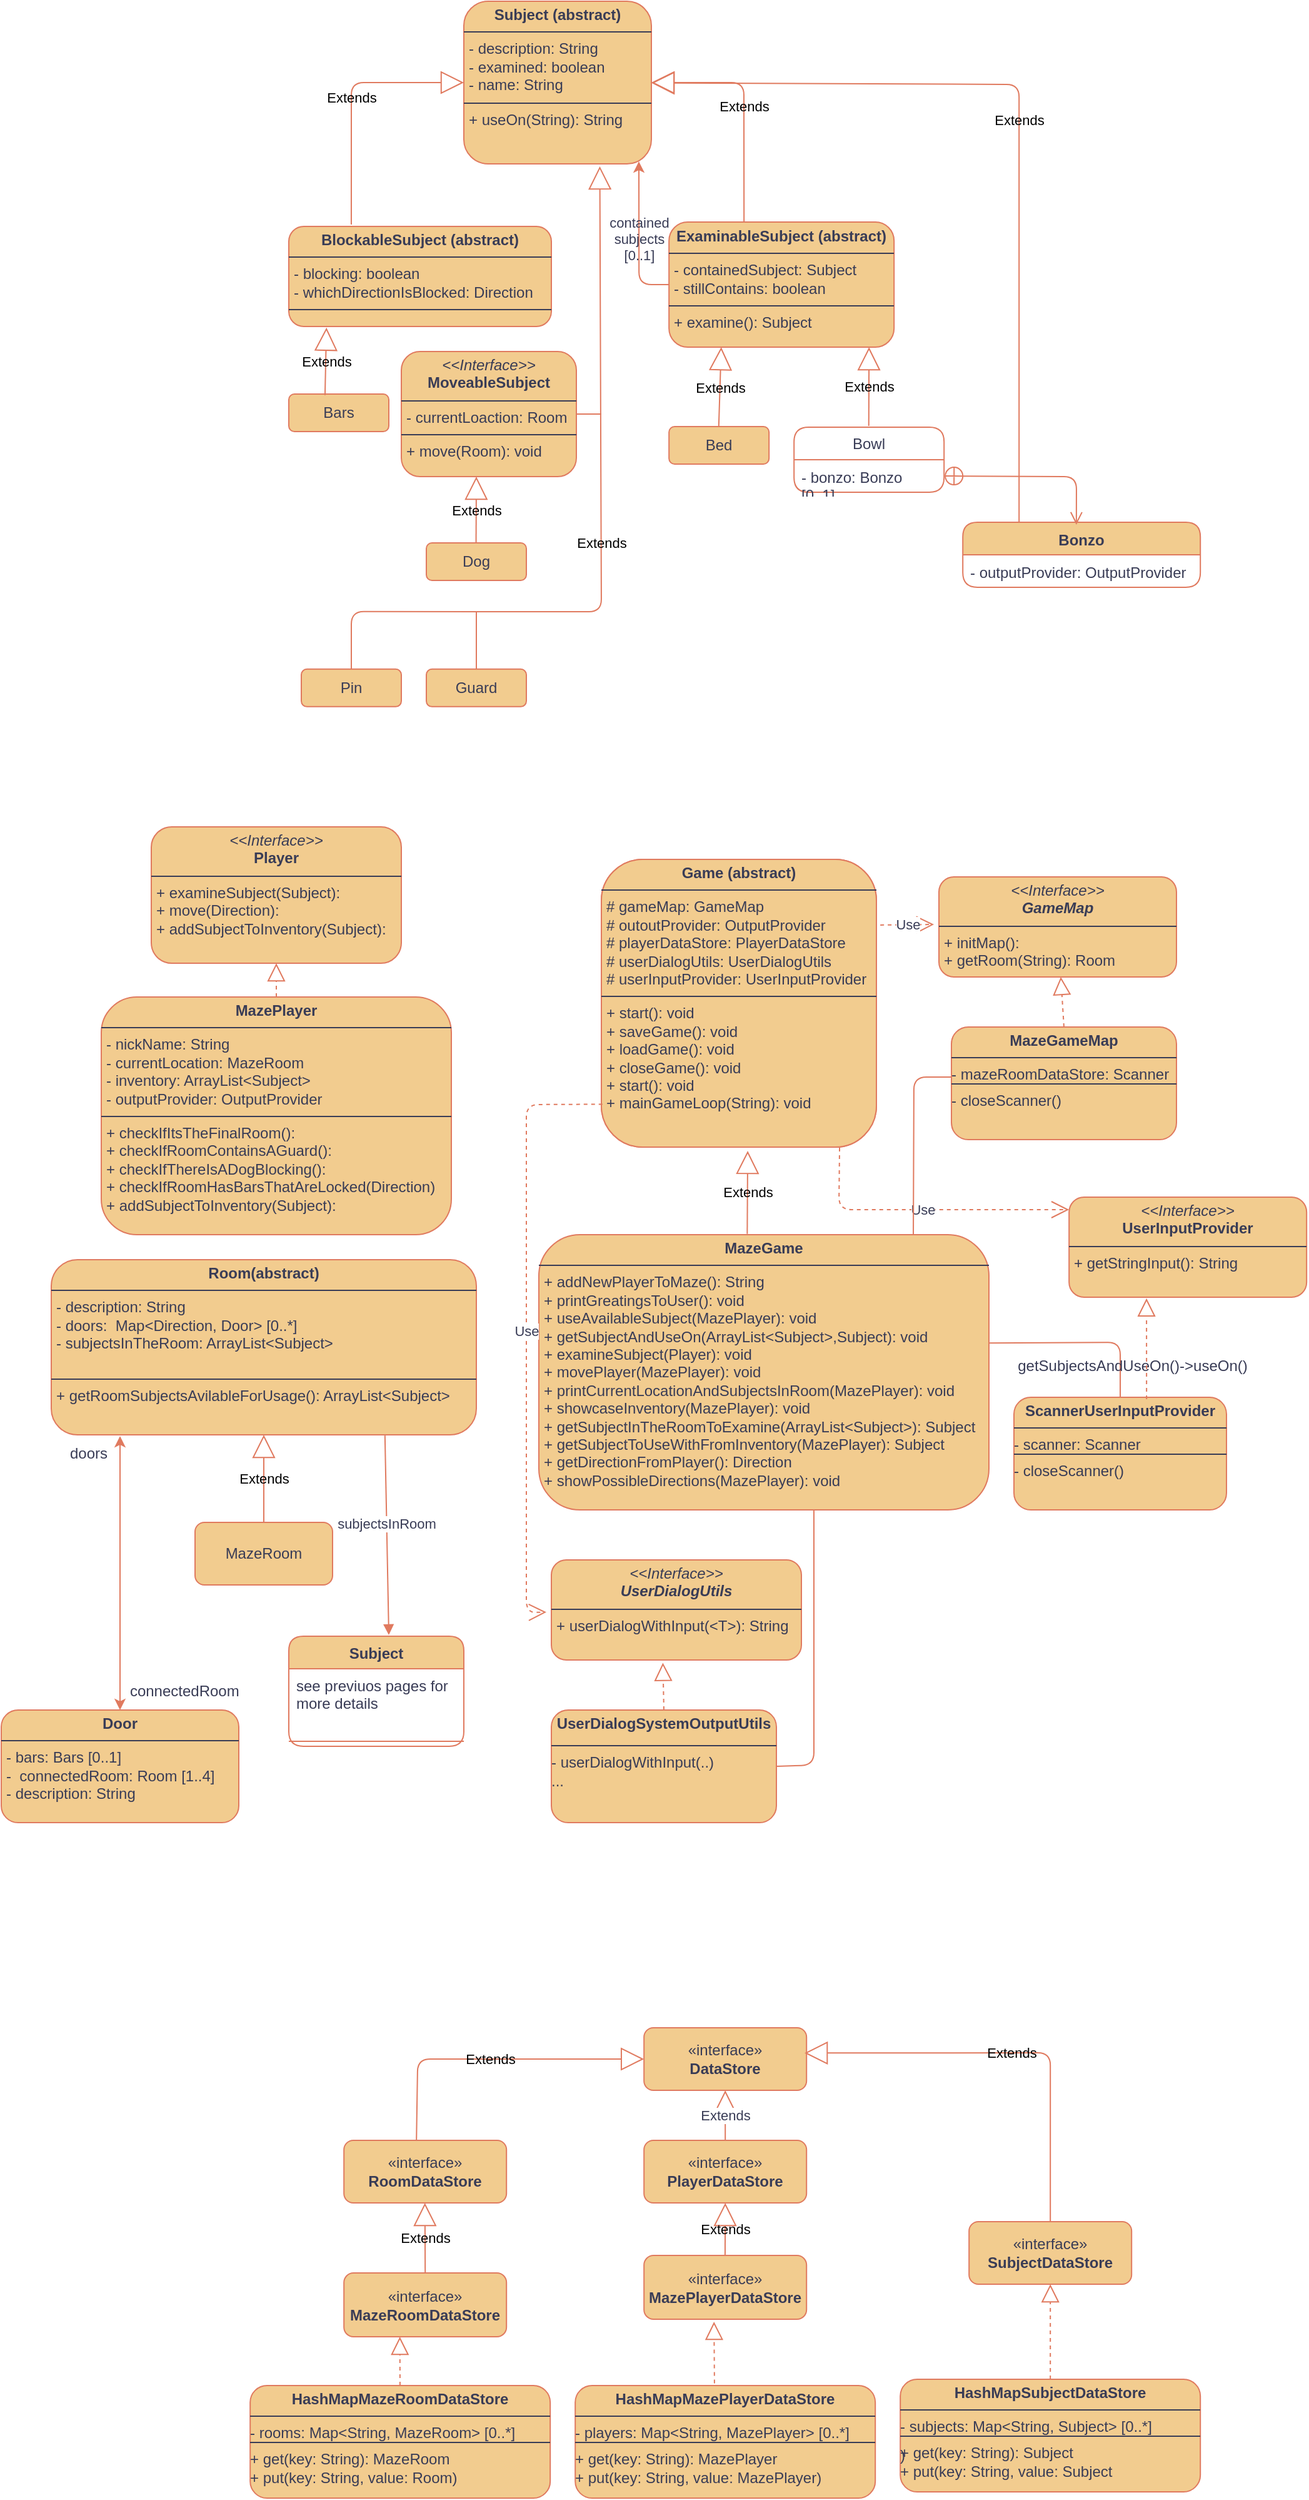 <mxfile version="24.4.13" type="github">
  <diagram name="Page-1" id="AXgZJmAVB9x7k6VPBPpo">
    <mxGraphModel dx="1659" dy="885" grid="1" gridSize="10" guides="1" tooltips="1" connect="1" arrows="1" fold="1" page="1" pageScale="1" pageWidth="1169" pageHeight="827" math="0" shadow="0">
      <root>
        <mxCell id="0" />
        <mxCell id="1" parent="0" />
        <mxCell id="vj8tvU9fs9zhO4dunw9U-1" value="&lt;p style=&quot;margin:0px;margin-top:4px;text-align:center;&quot;&gt;&lt;b&gt;Subject (abstract)&lt;/b&gt;&lt;br&gt;&lt;/p&gt;&lt;hr size=&quot;1&quot; style=&quot;border-style:solid;&quot;&gt;&lt;p style=&quot;margin:0px;margin-left:4px;&quot;&gt;- description: String&lt;br&gt;- examined: boolean&lt;/p&gt;&lt;p style=&quot;margin:0px;margin-left:4px;&quot;&gt;- name: String&lt;br&gt;&lt;/p&gt;&lt;hr size=&quot;1&quot; style=&quot;border-style:solid;&quot;&gt;&lt;p style=&quot;margin:0px;margin-left:4px;&quot;&gt;+ useOn(String): String&lt;br&gt;&lt;br&gt;&lt;/p&gt;" style="verticalAlign=top;align=left;overflow=fill;html=1;whiteSpace=wrap;rounded=1;labelBackgroundColor=none;fillColor=#F2CC8F;strokeColor=#E07A5F;fontColor=#393C56;" vertex="1" parent="1">
          <mxGeometry x="390" y="170" width="150" height="130" as="geometry" />
        </mxCell>
        <mxCell id="vj8tvU9fs9zhO4dunw9U-2" value="&lt;p style=&quot;margin:0px;margin-top:4px;text-align:center;&quot;&gt;&lt;b&gt;BlockableSubject &lt;/b&gt;&lt;b&gt;(abstract)&lt;/b&gt;&lt;/p&gt;&lt;hr size=&quot;1&quot; style=&quot;border-style:solid;&quot;&gt;&lt;p style=&quot;margin:0px;margin-left:4px;&quot;&gt;- blocking: boolean&lt;br&gt;- whichDirectionIsBlocked: Direction&lt;/p&gt;&lt;hr size=&quot;1&quot; style=&quot;border-style:solid;&quot;&gt;&lt;p style=&quot;margin:0px;margin-left:4px;&quot;&gt;&lt;br&gt;&lt;/p&gt;" style="verticalAlign=top;align=left;overflow=fill;html=1;whiteSpace=wrap;rounded=1;labelBackgroundColor=none;fillColor=#F2CC8F;strokeColor=#E07A5F;fontColor=#393C56;" vertex="1" parent="1">
          <mxGeometry x="250" y="350" width="210" height="80" as="geometry" />
        </mxCell>
        <mxCell id="vj8tvU9fs9zhO4dunw9U-3" value="Extends" style="endArrow=block;endSize=16;endFill=0;html=1;rounded=1;entryX=0;entryY=0.5;entryDx=0;entryDy=0;exitX=0.238;exitY=-0.018;exitDx=0;exitDy=0;exitPerimeter=0;labelBackgroundColor=none;strokeColor=#E07A5F;fontColor=default;" edge="1" parent="1" source="vj8tvU9fs9zhO4dunw9U-2" target="vj8tvU9fs9zhO4dunw9U-1">
          <mxGeometry width="160" relative="1" as="geometry">
            <mxPoint x="320" y="340" as="sourcePoint" />
            <mxPoint x="680" y="340" as="targetPoint" />
            <Array as="points">
              <mxPoint x="300" y="235" />
            </Array>
          </mxGeometry>
        </mxCell>
        <mxCell id="vj8tvU9fs9zhO4dunw9U-4" value="Bars" style="html=1;whiteSpace=wrap;rounded=1;labelBackgroundColor=none;fillColor=#F2CC8F;strokeColor=#E07A5F;fontColor=#393C56;" vertex="1" parent="1">
          <mxGeometry x="250" y="484" width="80" height="30" as="geometry" />
        </mxCell>
        <mxCell id="vj8tvU9fs9zhO4dunw9U-5" value="Dog" style="html=1;whiteSpace=wrap;rounded=1;labelBackgroundColor=none;fillColor=#F2CC8F;strokeColor=#E07A5F;fontColor=#393C56;" vertex="1" parent="1">
          <mxGeometry x="360" y="603" width="80" height="30" as="geometry" />
        </mxCell>
        <mxCell id="vj8tvU9fs9zhO4dunw9U-6" value="Extends" style="endArrow=block;endSize=16;endFill=0;html=1;rounded=1;exitX=0.362;exitY=0.028;exitDx=0;exitDy=0;entryX=0.191;entryY=1.011;entryDx=0;entryDy=0;entryPerimeter=0;exitPerimeter=0;labelBackgroundColor=none;strokeColor=#E07A5F;fontColor=default;" edge="1" parent="1" source="vj8tvU9fs9zhO4dunw9U-4">
          <mxGeometry width="160" relative="1" as="geometry">
            <mxPoint x="289.77" y="484" as="sourcePoint" />
            <mxPoint x="280.11" y="430.88" as="targetPoint" />
          </mxGeometry>
        </mxCell>
        <mxCell id="vj8tvU9fs9zhO4dunw9U-7" value="Extends" style="endArrow=block;endSize=16;endFill=0;html=1;rounded=1;exitX=0.5;exitY=0;exitDx=0;exitDy=0;entryX=0.191;entryY=1.011;entryDx=0;entryDy=0;entryPerimeter=0;labelBackgroundColor=none;strokeColor=#E07A5F;fontColor=default;" edge="1" parent="1">
          <mxGeometry width="160" relative="1" as="geometry">
            <mxPoint x="399.77" y="603" as="sourcePoint" />
            <mxPoint x="400" y="550" as="targetPoint" />
          </mxGeometry>
        </mxCell>
        <mxCell id="vj8tvU9fs9zhO4dunw9U-8" value="&lt;p style=&quot;margin:0px;margin-top:4px;text-align:center;&quot;&gt;&lt;b&gt;ExaminableSubject &lt;/b&gt;&lt;b&gt;(abstract)&lt;/b&gt;&lt;/p&gt;&lt;hr size=&quot;1&quot; style=&quot;border-style:solid;&quot;&gt;&lt;p style=&quot;margin:0px;margin-left:4px;&quot;&gt;- containedSubject: Subject&lt;br&gt;- stillContains: boolean&lt;/p&gt;&lt;hr size=&quot;1&quot; style=&quot;border-style:solid;&quot;&gt;&lt;p style=&quot;margin:0px;margin-left:4px;&quot;&gt;+ examine(): Subject&lt;br&gt;&lt;/p&gt;" style="verticalAlign=top;align=left;overflow=fill;html=1;whiteSpace=wrap;rounded=1;labelBackgroundColor=none;fillColor=#F2CC8F;strokeColor=#E07A5F;fontColor=#393C56;" vertex="1" parent="1">
          <mxGeometry x="554.1" y="346.5" width="180" height="100" as="geometry" />
        </mxCell>
        <mxCell id="vj8tvU9fs9zhO4dunw9U-9" value="Extends" style="endArrow=block;endSize=16;endFill=0;html=1;rounded=1;exitX=0.238;exitY=-0.018;exitDx=0;exitDy=0;exitPerimeter=0;labelBackgroundColor=none;strokeColor=#E07A5F;fontColor=default;" edge="1" parent="1" target="vj8tvU9fs9zhO4dunw9U-1">
          <mxGeometry width="160" relative="1" as="geometry">
            <mxPoint x="614.1" y="346.5" as="sourcePoint" />
            <mxPoint x="574.1" y="231.5" as="targetPoint" />
            <Array as="points">
              <mxPoint x="614" y="235" />
            </Array>
          </mxGeometry>
        </mxCell>
        <mxCell id="vj8tvU9fs9zhO4dunw9U-10" value="Bed" style="html=1;whiteSpace=wrap;rounded=1;labelBackgroundColor=none;fillColor=#F2CC8F;strokeColor=#E07A5F;fontColor=#393C56;" vertex="1" parent="1">
          <mxGeometry x="554.1" y="510" width="80" height="30" as="geometry" />
        </mxCell>
        <mxCell id="vj8tvU9fs9zhO4dunw9U-11" value="Extends" style="endArrow=block;endSize=16;endFill=0;html=1;rounded=1;exitX=0.5;exitY=0;exitDx=0;exitDy=0;entryX=0.232;entryY=1;entryDx=0;entryDy=0;entryPerimeter=0;labelBackgroundColor=none;strokeColor=#E07A5F;fontColor=default;" edge="1" parent="1" target="vj8tvU9fs9zhO4dunw9U-8">
          <mxGeometry width="160" relative="1" as="geometry">
            <mxPoint x="593.87" y="510.5" as="sourcePoint" />
            <mxPoint x="594.1" y="457.5" as="targetPoint" />
          </mxGeometry>
        </mxCell>
        <mxCell id="vj8tvU9fs9zhO4dunw9U-16" value="Extends" style="endArrow=block;endSize=16;endFill=0;html=1;rounded=1;exitX=0.5;exitY=0;exitDx=0;exitDy=0;labelBackgroundColor=none;strokeColor=#E07A5F;fontColor=default;" edge="1" parent="1">
          <mxGeometry width="160" relative="1" as="geometry">
            <mxPoint x="713.87" y="509.5" as="sourcePoint" />
            <mxPoint x="714.1" y="446.5" as="targetPoint" />
          </mxGeometry>
        </mxCell>
        <mxCell id="vj8tvU9fs9zhO4dunw9U-17" value="Bowl" style="swimlane;fontStyle=0;childLayout=stackLayout;horizontal=1;startSize=26;fillColor=none;horizontalStack=0;resizeParent=1;resizeParentMax=0;resizeLast=0;collapsible=1;marginBottom=0;whiteSpace=wrap;html=1;rounded=1;labelBackgroundColor=none;strokeColor=#E07A5F;fontColor=#393C56;" vertex="1" parent="1">
          <mxGeometry x="654.1" y="510.5" width="120" height="52" as="geometry">
            <mxRectangle x="380" y="444" width="70" height="30" as="alternateBounds" />
          </mxGeometry>
        </mxCell>
        <mxCell id="vj8tvU9fs9zhO4dunw9U-18" value="- bonzo: Bonzo [0..1]" style="text;strokeColor=none;fillColor=none;align=left;verticalAlign=top;spacingLeft=4;spacingRight=4;overflow=hidden;rotatable=0;points=[[0,0.5],[1,0.5]];portConstraint=eastwest;whiteSpace=wrap;html=1;rounded=1;labelBackgroundColor=none;fontColor=#393C56;" vertex="1" parent="vj8tvU9fs9zhO4dunw9U-17">
          <mxGeometry y="26" width="120" height="26" as="geometry" />
        </mxCell>
        <mxCell id="vj8tvU9fs9zhO4dunw9U-23" value="Bonzo" style="swimlane;fontStyle=1;align=center;verticalAlign=top;childLayout=stackLayout;horizontal=1;startSize=26;horizontalStack=0;resizeParent=1;resizeParentMax=0;resizeLast=0;collapsible=1;marginBottom=0;whiteSpace=wrap;html=1;rounded=1;labelBackgroundColor=none;fillColor=#F2CC8F;strokeColor=#E07A5F;fontColor=#393C56;" vertex="1" parent="1">
          <mxGeometry x="789.1" y="586.5" width="190" height="52" as="geometry">
            <mxRectangle x="549.1" y="426.5" width="70" height="30" as="alternateBounds" />
          </mxGeometry>
        </mxCell>
        <mxCell id="vj8tvU9fs9zhO4dunw9U-24" value="- outputProvider: OutputProvider" style="text;strokeColor=none;fillColor=none;align=left;verticalAlign=top;spacingLeft=4;spacingRight=4;overflow=hidden;rotatable=0;points=[[0,0.5],[1,0.5]];portConstraint=eastwest;whiteSpace=wrap;html=1;rounded=1;labelBackgroundColor=none;fontColor=#393C56;" vertex="1" parent="vj8tvU9fs9zhO4dunw9U-23">
          <mxGeometry y="26" width="190" height="26" as="geometry" />
        </mxCell>
        <mxCell id="vj8tvU9fs9zhO4dunw9U-28" value="" style="endArrow=open;startArrow=circlePlus;endFill=0;startFill=0;endSize=8;html=1;rounded=1;exitX=1;exitY=0.5;exitDx=0;exitDy=0;entryX=0.478;entryY=0.039;entryDx=0;entryDy=0;entryPerimeter=0;labelBackgroundColor=none;strokeColor=#E07A5F;fontColor=default;" edge="1" parent="1" source="vj8tvU9fs9zhO4dunw9U-18" target="vj8tvU9fs9zhO4dunw9U-23">
          <mxGeometry width="160" relative="1" as="geometry">
            <mxPoint x="334.1" y="616.5" as="sourcePoint" />
            <mxPoint x="494.1" y="616.5" as="targetPoint" />
            <Array as="points">
              <mxPoint x="880" y="550" />
            </Array>
          </mxGeometry>
        </mxCell>
        <mxCell id="vj8tvU9fs9zhO4dunw9U-29" value="Extends" style="endArrow=block;endSize=16;endFill=0;html=1;rounded=1;exitX=0.238;exitY=-0.018;exitDx=0;exitDy=0;exitPerimeter=0;labelBackgroundColor=none;strokeColor=#E07A5F;fontColor=default;" edge="1" parent="1" target="vj8tvU9fs9zhO4dunw9U-1">
          <mxGeometry width="160" relative="1" as="geometry">
            <mxPoint x="834.1" y="586.5" as="sourcePoint" />
            <mxPoint x="574.1" y="231.5" as="targetPoint" />
            <Array as="points">
              <mxPoint x="834.1" y="236.5" />
            </Array>
          </mxGeometry>
        </mxCell>
        <mxCell id="vj8tvU9fs9zhO4dunw9U-30" value="" style="endArrow=classic;html=1;rounded=1;exitX=0;exitY=0.5;exitDx=0;exitDy=0;entryX=0.706;entryY=1.012;entryDx=0;entryDy=0;entryPerimeter=0;labelBackgroundColor=none;strokeColor=#E07A5F;fontColor=default;" edge="1" parent="1" source="vj8tvU9fs9zhO4dunw9U-8">
          <mxGeometry relative="1" as="geometry">
            <mxPoint x="494.1" y="326.5" as="sourcePoint" />
            <mxPoint x="530.0" y="298.06" as="targetPoint" />
            <Array as="points">
              <mxPoint x="530.1" y="396.5" />
            </Array>
          </mxGeometry>
        </mxCell>
        <mxCell id="vj8tvU9fs9zhO4dunw9U-31" value="contained&lt;br&gt;subjects&lt;br&gt;[0..1]" style="edgeLabel;resizable=0;html=1;;align=center;verticalAlign=middle;rounded=1;labelBackgroundColor=none;fontColor=#393C56;" connectable="0" vertex="1" parent="vj8tvU9fs9zhO4dunw9U-30">
          <mxGeometry relative="1" as="geometry" />
        </mxCell>
        <mxCell id="vj8tvU9fs9zhO4dunw9U-32" value="Pin" style="html=1;whiteSpace=wrap;rounded=1;labelBackgroundColor=none;fillColor=#F2CC8F;strokeColor=#E07A5F;fontColor=#393C56;" vertex="1" parent="1">
          <mxGeometry x="260" y="703.92" width="80" height="30" as="geometry" />
        </mxCell>
        <mxCell id="vj8tvU9fs9zhO4dunw9U-33" value="Extends" style="endArrow=block;endSize=16;endFill=0;html=1;rounded=1;entryX=0.725;entryY=1.015;entryDx=0;entryDy=0;entryPerimeter=0;labelBackgroundColor=none;strokeColor=#E07A5F;fontColor=default;" edge="1" parent="1" source="vj8tvU9fs9zhO4dunw9U-32" target="vj8tvU9fs9zhO4dunw9U-1">
          <mxGeometry width="160" relative="1" as="geometry">
            <mxPoint x="300" y="697.92" as="sourcePoint" />
            <mxPoint x="468.45" y="350.0" as="targetPoint" />
            <Array as="points">
              <mxPoint x="300" y="657.92" />
              <mxPoint x="500" y="658" />
            </Array>
          </mxGeometry>
        </mxCell>
        <mxCell id="vj8tvU9fs9zhO4dunw9U-34" value="Guard" style="html=1;whiteSpace=wrap;rounded=1;labelBackgroundColor=none;fillColor=#F2CC8F;strokeColor=#E07A5F;fontColor=#393C56;" vertex="1" parent="1">
          <mxGeometry x="360" y="703.92" width="80" height="30" as="geometry" />
        </mxCell>
        <mxCell id="vj8tvU9fs9zhO4dunw9U-36" value="" style="endArrow=none;html=1;rounded=1;labelBackgroundColor=none;strokeColor=#E07A5F;fontColor=default;" edge="1" parent="1">
          <mxGeometry width="50" height="50" relative="1" as="geometry">
            <mxPoint x="400" y="703.92" as="sourcePoint" />
            <mxPoint x="400" y="657.92" as="targetPoint" />
          </mxGeometry>
        </mxCell>
        <mxCell id="vj8tvU9fs9zhO4dunw9U-41" value="&lt;p style=&quot;margin:0px;margin-top:4px;text-align:center;&quot;&gt;&lt;i&gt;&amp;lt;&amp;lt;Interface&amp;gt;&amp;gt;&lt;/i&gt;&lt;br&gt;&lt;b&gt;MoveableSubject&lt;/b&gt;&lt;br&gt;&lt;/p&gt;&lt;hr size=&quot;1&quot; style=&quot;border-style:solid;&quot;&gt;&lt;p style=&quot;margin:0px;margin-left:4px;&quot;&gt;- currentLoaction: Room&lt;br&gt;&lt;/p&gt;&lt;hr size=&quot;1&quot; style=&quot;border-style:solid;&quot;&gt;&lt;p style=&quot;margin:0px;margin-left:4px;&quot;&gt;+ move(Room): void&lt;br&gt;&lt;/p&gt;" style="verticalAlign=top;align=left;overflow=fill;html=1;whiteSpace=wrap;rounded=1;labelBackgroundColor=none;fillColor=#F2CC8F;strokeColor=#E07A5F;fontColor=#393C56;" vertex="1" parent="1">
          <mxGeometry x="340" y="450" width="140" height="100" as="geometry" />
        </mxCell>
        <mxCell id="vj8tvU9fs9zhO4dunw9U-43" value="" style="endArrow=none;html=1;rounded=1;labelBackgroundColor=none;strokeColor=#E07A5F;fontColor=default;" edge="1" parent="1">
          <mxGeometry width="50" height="50" relative="1" as="geometry">
            <mxPoint x="480" y="500" as="sourcePoint" />
            <mxPoint x="500" y="500" as="targetPoint" />
          </mxGeometry>
        </mxCell>
        <mxCell id="vj8tvU9fs9zhO4dunw9U-44" value="&lt;p style=&quot;margin:0px;margin-top:4px;text-align:center;&quot;&gt;&lt;b&gt;MazeGame&lt;/b&gt;&lt;/p&gt;&lt;hr size=&quot;1&quot; style=&quot;border-style:solid;&quot;&gt;&lt;p style=&quot;margin:0px;margin-left:4px;&quot;&gt;+ addNewPlayerToMaze(): String&lt;br&gt;+ printGreatingsToUser(): void&lt;br&gt;+ useAvailableSubject(MazePlayer): void&lt;br&gt;&lt;/p&gt;&lt;p style=&quot;margin:0px;margin-left:4px;&quot;&gt;+ getSubjectAndUseOn(ArrayList&amp;lt;Subject&amp;gt;,Subject): void&lt;br&gt;+ examineSubject(Player): void&lt;/p&gt;&lt;p style=&quot;margin:0px;margin-left:4px;&quot;&gt;+ movePlayer(MazePlayer): void&lt;br&gt;+ printCurrentLocationAndSubjectsInRoom(MazePlayer): void&lt;br&gt;+ showcaseInventory(MazePlayer): void&lt;br&gt;+ getSubjectInTheRoomToExamine(ArrayList&amp;lt;Subject&amp;gt;): Subject&lt;br&gt;+ getSubjectToUseWithFromInventory(MazePlayer): Subject&lt;br&gt;+ getDirectionFromPlayer(): Direction&lt;br&gt;+ showPossibleDirections(MazePlayer): void&lt;br&gt;&lt;/p&gt;" style="verticalAlign=top;align=left;overflow=fill;html=1;whiteSpace=wrap;rounded=1;labelBackgroundColor=none;fillColor=#F2CC8F;strokeColor=#E07A5F;fontColor=#393C56;" vertex="1" parent="1">
          <mxGeometry x="450" y="1156" width="360" height="220" as="geometry" />
        </mxCell>
        <mxCell id="vj8tvU9fs9zhO4dunw9U-45" value="&lt;p style=&quot;margin:0px;margin-top:4px;text-align:center;&quot;&gt;&lt;b&gt;Game (abstract)&lt;br&gt;&lt;/b&gt;&lt;/p&gt;&lt;hr size=&quot;1&quot; style=&quot;border-style:solid;&quot;&gt;&lt;p style=&quot;margin:0px;margin-left:4px;&quot;&gt;- gameMap: GameMap&lt;br&gt;- outoutProvider: OutputProvider&lt;/p&gt;&lt;p style=&quot;margin:0px;margin-left:4px;&quot;&gt;- playerDataStore: PlayerDataStore&lt;/p&gt;&lt;p style=&quot;margin:0px;margin-left:4px;&quot;&gt;- userDialogUtils: UserDialogUtils&lt;br&gt;- userInputProvider: UserInputProvider&lt;/p&gt;&lt;hr size=&quot;1&quot; style=&quot;border-style:solid;&quot;&gt;&lt;p style=&quot;margin:0px;margin-left:4px;&quot;&gt;+ start(): void&lt;/p&gt;&lt;p style=&quot;margin:0px;margin-left:4px;&quot;&gt;+ saveGame(): void&lt;/p&gt;&lt;p style=&quot;margin:0px;margin-left:4px;&quot;&gt;+ loadGame(): void&lt;/p&gt;&lt;p style=&quot;margin:0px;margin-left:4px;&quot;&gt;+ closeGame(): void&lt;/p&gt;&lt;p style=&quot;margin:0px;margin-left:4px;&quot;&gt;+ start(): void&lt;/p&gt;&lt;p style=&quot;margin:0px;margin-left:4px;&quot;&gt;&lt;/p&gt;&lt;p style=&quot;margin:0px;margin-left:4px;&quot;&gt;+ mainGameLoop(String): void &lt;br&gt;&lt;/p&gt;&lt;p style=&quot;margin:0px;margin-left:4px;&quot;&gt;&lt;br&gt;&lt;/p&gt;" style="verticalAlign=top;align=left;overflow=fill;html=1;whiteSpace=wrap;rounded=1;labelBackgroundColor=none;fillColor=#F2CC8F;strokeColor=#E07A5F;fontColor=#393C56;" vertex="1" parent="1">
          <mxGeometry x="500" y="856" width="220" height="230" as="geometry" />
        </mxCell>
        <mxCell id="vj8tvU9fs9zhO4dunw9U-46" value="Extends" style="endArrow=block;endSize=16;endFill=0;html=1;rounded=1;exitX=0.463;exitY=-0.003;exitDx=0;exitDy=0;entryX=0.532;entryY=1.013;entryDx=0;entryDy=0;entryPerimeter=0;exitPerimeter=0;labelBackgroundColor=none;strokeColor=#E07A5F;fontColor=default;" edge="1" parent="1" source="vj8tvU9fs9zhO4dunw9U-44" target="vj8tvU9fs9zhO4dunw9U-47">
          <mxGeometry width="160" relative="1" as="geometry">
            <mxPoint x="629.44" y="1156" as="sourcePoint" />
            <mxPoint x="630.55" y="1101.88" as="targetPoint" />
          </mxGeometry>
        </mxCell>
        <mxCell id="vj8tvU9fs9zhO4dunw9U-47" value="&lt;p style=&quot;margin:0px;margin-top:4px;text-align:center;&quot;&gt;&lt;b&gt;Game (abstract)&lt;br&gt;&lt;/b&gt;&lt;/p&gt;&lt;hr size=&quot;1&quot; style=&quot;border-style:solid;&quot;&gt;&lt;p style=&quot;margin:0px;margin-left:4px;&quot;&gt;# gameMap: GameMap&lt;br&gt;# outoutProvider: OutputProvider&lt;/p&gt;&lt;p style=&quot;margin:0px;margin-left:4px;&quot;&gt;# playerDataStore: PlayerDataStore&lt;/p&gt;&lt;p style=&quot;margin:0px;margin-left:4px;&quot;&gt;# userDialogUtils: UserDialogUtils&lt;br&gt;# userInputProvider: UserInputProvider&lt;/p&gt;&lt;hr size=&quot;1&quot; style=&quot;border-style:solid;&quot;&gt;&lt;p style=&quot;margin:0px;margin-left:4px;&quot;&gt;+ start(): void&lt;/p&gt;&lt;p style=&quot;margin:0px;margin-left:4px;&quot;&gt;+ saveGame(): void&lt;/p&gt;&lt;p style=&quot;margin:0px;margin-left:4px;&quot;&gt;+ loadGame(): void&lt;/p&gt;&lt;p style=&quot;margin:0px;margin-left:4px;&quot;&gt;+ closeGame(): void&lt;/p&gt;&lt;p style=&quot;margin:0px;margin-left:4px;&quot;&gt;+ start(): void&lt;/p&gt;&lt;p style=&quot;margin:0px;margin-left:4px;&quot;&gt;&lt;/p&gt;&lt;p style=&quot;margin:0px;margin-left:4px;&quot;&gt;+ mainGameLoop(String): void &lt;br&gt;&lt;/p&gt;&lt;p style=&quot;margin:0px;margin-left:4px;&quot;&gt;&lt;br&gt;&lt;/p&gt;" style="verticalAlign=top;align=left;overflow=fill;html=1;whiteSpace=wrap;rounded=1;labelBackgroundColor=none;fillColor=#F2CC8F;strokeColor=#E07A5F;fontColor=#393C56;" vertex="1" parent="1">
          <mxGeometry x="500" y="856" width="220" height="230" as="geometry" />
        </mxCell>
        <mxCell id="vj8tvU9fs9zhO4dunw9U-52" value="&lt;p style=&quot;margin:0px;margin-top:4px;text-align:center;&quot;&gt;&lt;b&gt;ScannerUserInputProvider&lt;br&gt;&lt;/b&gt;&lt;/p&gt;&lt;hr size=&quot;1&quot; style=&quot;border-style:solid;&quot;&gt;&lt;div style=&quot;height:2px;&quot;&gt;- scanner: Scanner&lt;/div&gt;&lt;div style=&quot;height:2px;&quot;&gt;&lt;br&gt;&lt;/div&gt;&lt;div style=&quot;height:2px;&quot;&gt;&lt;br&gt;&lt;/div&gt;&lt;div style=&quot;height:2px;&quot;&gt;&lt;br&gt;&lt;/div&gt;&lt;hr size=&quot;1&quot; style=&quot;border-style:solid;&quot;&gt;&lt;div style=&quot;height:2px;&quot;&gt;- closeScanner()&lt;br&gt;&lt;/div&gt;" style="verticalAlign=top;align=left;overflow=fill;html=1;whiteSpace=wrap;strokeColor=#E07A5F;fontColor=#393C56;fillColor=#F2CC8F;rounded=1;" vertex="1" parent="1">
          <mxGeometry x="830" y="1286" width="170" height="90" as="geometry" />
        </mxCell>
        <mxCell id="vj8tvU9fs9zhO4dunw9U-55" value="" style="endArrow=none;html=1;rounded=1;strokeColor=#E07A5F;fontColor=#393C56;fillColor=#F2CC8F;entryX=0.999;entryY=0.394;entryDx=0;entryDy=0;entryPerimeter=0;exitX=0.5;exitY=0;exitDx=0;exitDy=0;" edge="1" parent="1" source="vj8tvU9fs9zhO4dunw9U-52" target="vj8tvU9fs9zhO4dunw9U-44">
          <mxGeometry width="50" height="50" relative="1" as="geometry">
            <mxPoint x="670" y="1556" as="sourcePoint" />
            <mxPoint x="720" y="1506" as="targetPoint" />
            <Array as="points">
              <mxPoint x="915" y="1242" />
            </Array>
          </mxGeometry>
        </mxCell>
        <mxCell id="vj8tvU9fs9zhO4dunw9U-56" value="getSubjectsAndUseOn()-&amp;gt;useOn()" style="text;html=1;align=center;verticalAlign=middle;whiteSpace=wrap;rounded=0;fontColor=#393C56;" vertex="1" parent="1">
          <mxGeometry x="820" y="1246" width="210" height="30" as="geometry" />
        </mxCell>
        <mxCell id="vj8tvU9fs9zhO4dunw9U-57" value="&lt;p style=&quot;margin:0px;margin-top:4px;text-align:center;&quot;&gt;&lt;b&gt;UserDialogSystemOutputUtils&lt;br&gt;&lt;/b&gt;&lt;/p&gt;&lt;div style=&quot;height:2px;&quot;&gt;&lt;br&gt;&lt;/div&gt;&lt;div style=&quot;height:2px;&quot;&gt;&lt;br&gt;&lt;/div&gt;&lt;hr size=&quot;1&quot; style=&quot;border-style:solid;&quot;&gt;&lt;div style=&quot;height:2px;&quot;&gt;- userDialogWithInput(..)&lt;br&gt;...&lt;br&gt;&lt;/div&gt;" style="verticalAlign=top;align=left;overflow=fill;html=1;whiteSpace=wrap;strokeColor=#E07A5F;fontColor=#393C56;fillColor=#F2CC8F;rounded=1;" vertex="1" parent="1">
          <mxGeometry x="460" y="1536" width="180" height="90" as="geometry" />
        </mxCell>
        <mxCell id="vj8tvU9fs9zhO4dunw9U-58" value="&lt;p style=&quot;margin:0px;margin-top:4px;text-align:center;&quot;&gt;&lt;i&gt;&amp;lt;&amp;lt;Interface&amp;gt;&amp;gt;&lt;br&gt;&lt;/i&gt;&lt;b&gt;UserInputProvider&lt;/b&gt;&lt;/p&gt;&lt;hr size=&quot;1&quot; style=&quot;border-style:solid;&quot;&gt;&lt;p style=&quot;margin:0px;margin-left:4px;&quot;&gt;+ getStringInput(): String&lt;br&gt;&lt;br&gt;&lt;/p&gt;" style="verticalAlign=top;align=left;overflow=fill;html=1;whiteSpace=wrap;rounded=1;strokeColor=#E07A5F;fontColor=#393C56;fillColor=#F2CC8F;" vertex="1" parent="1">
          <mxGeometry x="874.1" y="1126" width="190" height="80" as="geometry" />
        </mxCell>
        <mxCell id="vj8tvU9fs9zhO4dunw9U-59" value="" style="endArrow=block;dashed=1;endFill=0;endSize=12;html=1;rounded=1;strokeColor=#E07A5F;fontColor=#393C56;fillColor=#F2CC8F;exitX=0.624;exitY=0.016;exitDx=0;exitDy=0;exitPerimeter=0;entryX=0.326;entryY=1.011;entryDx=0;entryDy=0;entryPerimeter=0;" edge="1" parent="1" source="vj8tvU9fs9zhO4dunw9U-52" target="vj8tvU9fs9zhO4dunw9U-58">
          <mxGeometry width="160" relative="1" as="geometry">
            <mxPoint x="840" y="1276" as="sourcePoint" />
            <mxPoint x="1000" y="1276" as="targetPoint" />
          </mxGeometry>
        </mxCell>
        <mxCell id="vj8tvU9fs9zhO4dunw9U-60" value="&lt;p style=&quot;margin:0px;margin-top:4px;text-align:center;&quot;&gt;&lt;i&gt;&amp;lt;&amp;lt;Interface&amp;gt;&amp;gt;&lt;br&gt;&lt;b&gt;UserDialogUtils&lt;br&gt;&lt;/b&gt;&lt;/i&gt;&lt;b&gt;&lt;/b&gt;&lt;/p&gt;&lt;hr size=&quot;1&quot; style=&quot;border-style:solid;&quot;&gt;&lt;p style=&quot;margin:0px;margin-left:4px;&quot;&gt;+ userDialogWithInput(&amp;lt;T&amp;gt;): String&lt;br&gt;&lt;br&gt;&lt;/p&gt;" style="verticalAlign=top;align=left;overflow=fill;html=1;whiteSpace=wrap;rounded=1;strokeColor=#E07A5F;fontColor=#393C56;fillColor=#F2CC8F;" vertex="1" parent="1">
          <mxGeometry x="460" y="1416" width="200" height="80" as="geometry" />
        </mxCell>
        <mxCell id="vj8tvU9fs9zhO4dunw9U-61" value="" style="endArrow=block;dashed=1;endFill=0;endSize=12;html=1;rounded=1;strokeColor=#E07A5F;fontColor=#393C56;fillColor=#F2CC8F;exitX=0.5;exitY=0;exitDx=0;exitDy=0;entryX=0.446;entryY=1.028;entryDx=0;entryDy=0;entryPerimeter=0;" edge="1" parent="1" source="vj8tvU9fs9zhO4dunw9U-57" target="vj8tvU9fs9zhO4dunw9U-60">
          <mxGeometry width="160" relative="1" as="geometry">
            <mxPoint x="540.5" y="1564" as="sourcePoint" />
            <mxPoint x="540" y="1506" as="targetPoint" />
          </mxGeometry>
        </mxCell>
        <mxCell id="vj8tvU9fs9zhO4dunw9U-62" value="" style="endArrow=none;html=1;rounded=1;strokeColor=#E07A5F;fontColor=#393C56;fillColor=#F2CC8F;exitX=1;exitY=0.5;exitDx=0;exitDy=0;" edge="1" parent="1" source="vj8tvU9fs9zhO4dunw9U-57">
          <mxGeometry width="50" height="50" relative="1" as="geometry">
            <mxPoint x="900" y="1466" as="sourcePoint" />
            <mxPoint x="670" y="1376" as="targetPoint" />
            <Array as="points">
              <mxPoint x="670" y="1580" />
            </Array>
          </mxGeometry>
        </mxCell>
        <mxCell id="vj8tvU9fs9zhO4dunw9U-63" value="&lt;p style=&quot;margin:0px;margin-top:4px;text-align:center;&quot;&gt;&lt;b&gt;MazeGameMap&lt;br&gt;&lt;/b&gt;&lt;/p&gt;&lt;hr size=&quot;1&quot; style=&quot;border-style:solid;&quot;&gt;&lt;div style=&quot;height:2px;&quot;&gt;- mazeRoomDataStore: Scanner&lt;/div&gt;&lt;div style=&quot;height:2px;&quot;&gt;&lt;br&gt;&lt;/div&gt;&lt;div style=&quot;height:2px;&quot;&gt;&lt;br&gt;&lt;/div&gt;&lt;div style=&quot;height:2px;&quot;&gt;&lt;br&gt;&lt;/div&gt;&lt;hr size=&quot;1&quot; style=&quot;border-style:solid;&quot;&gt;&lt;div style=&quot;height:2px;&quot;&gt;- closeScanner()&lt;br&gt;&lt;/div&gt;" style="verticalAlign=top;align=left;overflow=fill;html=1;whiteSpace=wrap;strokeColor=#E07A5F;fontColor=#393C56;fillColor=#F2CC8F;rounded=1;" vertex="1" parent="1">
          <mxGeometry x="780" y="990" width="180" height="90" as="geometry" />
        </mxCell>
        <mxCell id="vj8tvU9fs9zhO4dunw9U-64" value="Use" style="endArrow=open;endSize=12;dashed=1;html=1;rounded=1;strokeColor=#E07A5F;fontColor=#393C56;fillColor=#F2CC8F;exitX=0.866;exitY=1.002;exitDx=0;exitDy=0;exitPerimeter=0;" edge="1" parent="1" source="vj8tvU9fs9zhO4dunw9U-47">
          <mxGeometry width="160" relative="1" as="geometry">
            <mxPoint x="690" y="1136" as="sourcePoint" />
            <mxPoint x="874.1" y="1136" as="targetPoint" />
            <Array as="points">
              <mxPoint x="690" y="1136" />
            </Array>
          </mxGeometry>
        </mxCell>
        <mxCell id="vj8tvU9fs9zhO4dunw9U-66" value="Use" style="endArrow=open;endSize=12;dashed=1;html=1;rounded=1;strokeColor=#E07A5F;fontColor=#393C56;fillColor=#F2CC8F;exitX=0.004;exitY=0.851;exitDx=0;exitDy=0;exitPerimeter=0;entryX=-0.02;entryY=0.522;entryDx=0;entryDy=0;entryPerimeter=0;" edge="1" parent="1" source="vj8tvU9fs9zhO4dunw9U-47" target="vj8tvU9fs9zhO4dunw9U-60">
          <mxGeometry width="160" relative="1" as="geometry">
            <mxPoint x="550" y="1386" as="sourcePoint" />
            <mxPoint x="440" y="1416" as="targetPoint" />
            <Array as="points">
              <mxPoint x="440" y="1052" />
              <mxPoint x="440" y="1458" />
            </Array>
          </mxGeometry>
        </mxCell>
        <mxCell id="vj8tvU9fs9zhO4dunw9U-67" value="&lt;p style=&quot;margin:0px;margin-top:4px;text-align:center;&quot;&gt;&lt;i&gt;&amp;lt;&amp;lt;Interface&amp;gt;&amp;gt;&lt;br&gt;&lt;b&gt;GameMap&lt;br&gt;&lt;/b&gt;&lt;/i&gt;&lt;/p&gt;&lt;hr size=&quot;1&quot; style=&quot;border-style:solid;&quot;&gt;&lt;p style=&quot;margin:0px;margin-left:4px;&quot;&gt;+ initMap(): &lt;br&gt;&lt;/p&gt;&lt;p style=&quot;margin:0px;margin-left:4px;&quot;&gt;+ getRoom(String): Room&lt;br&gt;&lt;/p&gt;&lt;p style=&quot;margin:0px;margin-left:4px;&quot;&gt;&lt;br&gt;&lt;br&gt;&lt;/p&gt;" style="verticalAlign=top;align=left;overflow=fill;html=1;whiteSpace=wrap;rounded=1;strokeColor=#E07A5F;fontColor=#393C56;fillColor=#F2CC8F;" vertex="1" parent="1">
          <mxGeometry x="770" y="870" width="190" height="80" as="geometry" />
        </mxCell>
        <mxCell id="vj8tvU9fs9zhO4dunw9U-68" value="Use" style="endArrow=open;endSize=12;dashed=1;html=1;rounded=1;strokeColor=#E07A5F;fontColor=#393C56;fillColor=#F2CC8F;entryX=-0.021;entryY=0.475;entryDx=0;entryDy=0;entryPerimeter=0;exitX=1.014;exitY=0.228;exitDx=0;exitDy=0;exitPerimeter=0;" edge="1" parent="1" source="vj8tvU9fs9zhO4dunw9U-47" target="vj8tvU9fs9zhO4dunw9U-67">
          <mxGeometry width="160" relative="1" as="geometry">
            <mxPoint x="890" y="970" as="sourcePoint" />
            <mxPoint x="1050" y="970" as="targetPoint" />
          </mxGeometry>
        </mxCell>
        <mxCell id="vj8tvU9fs9zhO4dunw9U-69" value="" style="endArrow=block;dashed=1;endFill=0;endSize=12;html=1;rounded=1;strokeColor=#E07A5F;fontColor=#393C56;fillColor=#F2CC8F;exitX=0.5;exitY=0;exitDx=0;exitDy=0;" edge="1" parent="1" source="vj8tvU9fs9zhO4dunw9U-63" target="vj8tvU9fs9zhO4dunw9U-67">
          <mxGeometry width="160" relative="1" as="geometry">
            <mxPoint x="865" y="990" as="sourcePoint" />
            <mxPoint x="864.75" y="950" as="targetPoint" />
          </mxGeometry>
        </mxCell>
        <mxCell id="vj8tvU9fs9zhO4dunw9U-71" value="" style="endArrow=none;html=1;rounded=1;strokeColor=#E07A5F;fontColor=#393C56;fillColor=#F2CC8F;entryX=0;entryY=0.444;entryDx=0;entryDy=0;entryPerimeter=0;exitX=0.832;exitY=0;exitDx=0;exitDy=0;exitPerimeter=0;" edge="1" parent="1" source="vj8tvU9fs9zhO4dunw9U-44" target="vj8tvU9fs9zhO4dunw9U-63">
          <mxGeometry width="50" height="50" relative="1" as="geometry">
            <mxPoint x="770" y="1130" as="sourcePoint" />
            <mxPoint x="820" y="1080" as="targetPoint" />
            <Array as="points">
              <mxPoint x="750" y="1030" />
            </Array>
          </mxGeometry>
        </mxCell>
        <mxCell id="vj8tvU9fs9zhO4dunw9U-72" value="&lt;p style=&quot;margin:0px;margin-top:4px;text-align:center;&quot;&gt;&lt;b&gt;HashMapMazeRoomDataStore&lt;br&gt;&lt;/b&gt;&lt;/p&gt;&lt;hr size=&quot;1&quot; style=&quot;border-style:solid;&quot;&gt;&lt;div style=&quot;height:2px;&quot;&gt;- rooms: Map&amp;lt;String, MazeRoom&amp;gt; [0..*]&lt;/div&gt;&lt;div style=&quot;height:2px;&quot;&gt;&lt;br&gt;&lt;/div&gt;&lt;div style=&quot;height:2px;&quot;&gt;&lt;br&gt;&lt;/div&gt;&lt;div style=&quot;height:2px;&quot;&gt;&lt;br&gt;&lt;/div&gt;&lt;hr size=&quot;1&quot; style=&quot;border-style:solid;&quot;&gt;&lt;div style=&quot;height:2px;&quot;&gt;+ get(key: String): MazeRoom&lt;br&gt;+ put(key: String, value: Room)&lt;br&gt;&lt;/div&gt;" style="verticalAlign=top;align=left;overflow=fill;html=1;whiteSpace=wrap;strokeColor=#E07A5F;fontColor=#393C56;fillColor=#F2CC8F;rounded=1;" vertex="1" parent="1">
          <mxGeometry x="219.1" y="2076" width="240" height="90" as="geometry" />
        </mxCell>
        <mxCell id="vj8tvU9fs9zhO4dunw9U-73" value="&lt;p style=&quot;margin:0px;margin-top:4px;text-align:center;&quot;&gt;&lt;b&gt;HashMapSubjectDataStore&lt;br&gt;&lt;/b&gt;&lt;/p&gt;&lt;hr size=&quot;1&quot; style=&quot;border-style:solid;&quot;&gt;&lt;div style=&quot;height:2px;&quot;&gt;- subjects: Map&amp;lt;String, Subject&amp;gt; [0..*]&lt;/div&gt;&lt;div style=&quot;height:2px;&quot;&gt;&lt;br&gt;&lt;/div&gt;&lt;div style=&quot;height:2px;&quot;&gt;&lt;br&gt;&lt;/div&gt;&lt;div style=&quot;height:2px;&quot;&gt;&lt;br&gt;&lt;/div&gt;&lt;hr size=&quot;1&quot; style=&quot;border-style:solid;&quot;&gt;&lt;div style=&quot;height:2px;&quot;&gt;+ get(key: String): Subject&lt;br&gt;+ put(key: String, value: Subject&lt;/div&gt;&lt;div style=&quot;height:2px;&quot;&gt;)&lt;br&gt;&lt;/div&gt;" style="verticalAlign=top;align=left;overflow=fill;html=1;whiteSpace=wrap;strokeColor=#E07A5F;fontColor=#393C56;fillColor=#F2CC8F;rounded=1;" vertex="1" parent="1">
          <mxGeometry x="739.1" y="2071" width="240" height="90" as="geometry" />
        </mxCell>
        <mxCell id="vj8tvU9fs9zhO4dunw9U-74" value="«interface»&lt;br&gt;&lt;b&gt;MazeRoomDataStore&lt;/b&gt;" style="html=1;whiteSpace=wrap;rounded=1;strokeColor=#E07A5F;fontColor=#393C56;fillColor=#F2CC8F;" vertex="1" parent="1">
          <mxGeometry x="294.1" y="1986" width="130" height="51" as="geometry" />
        </mxCell>
        <mxCell id="vj8tvU9fs9zhO4dunw9U-75" value="«interface»&lt;br&gt;&lt;b&gt;RoomDataStore&lt;/b&gt;" style="html=1;whiteSpace=wrap;rounded=1;strokeColor=#E07A5F;fontColor=#393C56;fillColor=#F2CC8F;" vertex="1" parent="1">
          <mxGeometry x="294.1" y="1880" width="130" height="50" as="geometry" />
        </mxCell>
        <mxCell id="vj8tvU9fs9zhO4dunw9U-76" value="«interface»&lt;br&gt;&lt;b&gt;DataStore&lt;/b&gt;" style="html=1;whiteSpace=wrap;rounded=1;strokeColor=#E07A5F;fontColor=#393C56;fillColor=#F2CC8F;" vertex="1" parent="1">
          <mxGeometry x="534.1" y="1790" width="130" height="50" as="geometry" />
        </mxCell>
        <mxCell id="vj8tvU9fs9zhO4dunw9U-77" value="«interface»&lt;br&gt;&lt;div&gt;&lt;b&gt;SubjectDataStore&lt;/b&gt;&lt;/div&gt;" style="html=1;whiteSpace=wrap;rounded=1;strokeColor=#E07A5F;fontColor=#393C56;fillColor=#F2CC8F;" vertex="1" parent="1">
          <mxGeometry x="794.1" y="1945" width="130" height="50" as="geometry" />
        </mxCell>
        <mxCell id="vj8tvU9fs9zhO4dunw9U-78" value="Extends" style="endArrow=block;endSize=16;endFill=0;html=1;rounded=1;exitX=0.5;exitY=0;exitDx=0;exitDy=0;entryX=0.532;entryY=1.013;entryDx=0;entryDy=0;entryPerimeter=0;labelBackgroundColor=none;strokeColor=#E07A5F;fontColor=default;" edge="1" parent="1" source="vj8tvU9fs9zhO4dunw9U-74">
          <mxGeometry width="160" relative="1" as="geometry">
            <mxPoint x="358.85" y="1996" as="sourcePoint" />
            <mxPoint x="358.85" y="1930" as="targetPoint" />
          </mxGeometry>
        </mxCell>
        <mxCell id="vj8tvU9fs9zhO4dunw9U-79" value="Extends" style="endArrow=block;endSize=16;endFill=0;html=1;rounded=1;exitX=0.446;exitY=0.01;exitDx=0;exitDy=0;entryX=0;entryY=0.5;entryDx=0;entryDy=0;labelBackgroundColor=none;strokeColor=#E07A5F;fontColor=default;exitPerimeter=0;" edge="1" parent="1" source="vj8tvU9fs9zhO4dunw9U-75" target="vj8tvU9fs9zhO4dunw9U-76">
          <mxGeometry width="160" relative="1" as="geometry">
            <mxPoint x="353.45" y="1880" as="sourcePoint" />
            <mxPoint x="353.2" y="1824" as="targetPoint" />
            <Array as="points">
              <mxPoint x="353.1" y="1815" />
            </Array>
          </mxGeometry>
        </mxCell>
        <mxCell id="vj8tvU9fs9zhO4dunw9U-80" value="" style="endArrow=block;dashed=1;endFill=0;endSize=12;html=1;rounded=1;strokeColor=#E07A5F;fontColor=#393C56;fillColor=#F2CC8F;entryX=0.344;entryY=1;entryDx=0;entryDy=0;entryPerimeter=0;" edge="1" parent="1" source="vj8tvU9fs9zhO4dunw9U-72" target="vj8tvU9fs9zhO4dunw9U-74">
          <mxGeometry width="160" relative="1" as="geometry">
            <mxPoint x="359.6" y="2075" as="sourcePoint" />
            <mxPoint x="358.6" y="2037" as="targetPoint" />
          </mxGeometry>
        </mxCell>
        <mxCell id="vj8tvU9fs9zhO4dunw9U-81" value="" style="endArrow=block;dashed=1;endFill=0;endSize=12;html=1;rounded=1;strokeColor=#E07A5F;fontColor=#393C56;fillColor=#F2CC8F;entryX=0.5;entryY=1;entryDx=0;entryDy=0;exitX=0.5;exitY=0;exitDx=0;exitDy=0;" edge="1" parent="1" source="vj8tvU9fs9zhO4dunw9U-73" target="vj8tvU9fs9zhO4dunw9U-77">
          <mxGeometry width="160" relative="1" as="geometry">
            <mxPoint x="838.2" y="2071" as="sourcePoint" />
            <mxPoint x="838.2" y="2032" as="targetPoint" />
          </mxGeometry>
        </mxCell>
        <mxCell id="vj8tvU9fs9zhO4dunw9U-82" value="Extends" style="endArrow=block;endSize=16;endFill=0;html=1;rounded=1;labelBackgroundColor=none;strokeColor=#E07A5F;fontColor=default;entryX=0.988;entryY=0.404;entryDx=0;entryDy=0;entryPerimeter=0;" edge="1" parent="1" source="vj8tvU9fs9zhO4dunw9U-77" target="vj8tvU9fs9zhO4dunw9U-76">
          <mxGeometry width="160" relative="1" as="geometry">
            <mxPoint x="859.1" y="1945" as="sourcePoint" />
            <mxPoint x="759.1" y="1810" as="targetPoint" />
            <Array as="points">
              <mxPoint x="859.1" y="1810" />
            </Array>
          </mxGeometry>
        </mxCell>
        <mxCell id="vj8tvU9fs9zhO4dunw9U-83" value="&lt;p style=&quot;margin:0px;margin-top:4px;text-align:center;&quot;&gt;&lt;b&gt;HashMapMazePlayerDataStore&lt;br&gt;&lt;/b&gt;&lt;/p&gt;&lt;hr size=&quot;1&quot; style=&quot;border-style:solid;&quot;&gt;&lt;div style=&quot;height:2px;&quot;&gt;- players: Map&amp;lt;String, MazePlayer&amp;gt; [0..*]&lt;/div&gt;&lt;div style=&quot;height:2px;&quot;&gt;&lt;br&gt;&lt;/div&gt;&lt;div style=&quot;height:2px;&quot;&gt;&lt;br&gt;&lt;/div&gt;&lt;div style=&quot;height:2px;&quot;&gt;&lt;br&gt;&lt;/div&gt;&lt;hr size=&quot;1&quot; style=&quot;border-style:solid;&quot;&gt;&lt;div style=&quot;height:2px;&quot;&gt;+ get(key: String): MazePlayer&lt;br&gt;+ put(key: String, value: MazePlayer)&lt;br&gt;&lt;/div&gt;" style="verticalAlign=top;align=left;overflow=fill;html=1;whiteSpace=wrap;strokeColor=#E07A5F;fontColor=#393C56;fillColor=#F2CC8F;rounded=1;" vertex="1" parent="1">
          <mxGeometry x="479.1" y="2076" width="240" height="90" as="geometry" />
        </mxCell>
        <mxCell id="vj8tvU9fs9zhO4dunw9U-84" value="«interface»&lt;br&gt;&lt;b&gt;MazePlayerDataStore&lt;/b&gt;" style="html=1;whiteSpace=wrap;rounded=1;strokeColor=#E07A5F;fontColor=#393C56;fillColor=#F2CC8F;" vertex="1" parent="1">
          <mxGeometry x="534.1" y="1972" width="130" height="51" as="geometry" />
        </mxCell>
        <mxCell id="vj8tvU9fs9zhO4dunw9U-85" value="«interface»&lt;br&gt;&lt;b&gt;PlayerDataStore&lt;/b&gt;" style="html=1;whiteSpace=wrap;rounded=1;strokeColor=#E07A5F;fontColor=#393C56;fillColor=#F2CC8F;" vertex="1" parent="1">
          <mxGeometry x="534.1" y="1880" width="130" height="50" as="geometry" />
        </mxCell>
        <mxCell id="vj8tvU9fs9zhO4dunw9U-86" value="Extends" style="endArrow=block;endSize=16;endFill=0;html=1;rounded=1;exitX=0.5;exitY=0;exitDx=0;exitDy=0;labelBackgroundColor=none;strokeColor=#E07A5F;fontColor=default;" edge="1" parent="1">
          <mxGeometry width="160" relative="1" as="geometry">
            <mxPoint x="598.95" y="1972" as="sourcePoint" />
            <mxPoint x="599.1" y="1930" as="targetPoint" />
          </mxGeometry>
        </mxCell>
        <mxCell id="vj8tvU9fs9zhO4dunw9U-87" value="" style="endArrow=block;dashed=1;endFill=0;endSize=12;html=1;rounded=1;strokeColor=#E07A5F;fontColor=#393C56;fillColor=#F2CC8F;exitX=0.464;exitY=-0.02;exitDx=0;exitDy=0;exitPerimeter=0;" edge="1" parent="1" source="vj8tvU9fs9zhO4dunw9U-83">
          <mxGeometry width="160" relative="1" as="geometry">
            <mxPoint x="588.7" y="2045" as="sourcePoint" />
            <mxPoint x="590.1" y="2025" as="targetPoint" />
          </mxGeometry>
        </mxCell>
        <mxCell id="vj8tvU9fs9zhO4dunw9U-88" value="Extends" style="endArrow=block;endSize=16;endFill=0;html=1;rounded=1;strokeColor=#E07A5F;fontColor=#393C56;fillColor=#F2CC8F;entryX=0.5;entryY=1;entryDx=0;entryDy=0;exitX=0.5;exitY=0;exitDx=0;exitDy=0;" edge="1" parent="1" source="vj8tvU9fs9zhO4dunw9U-85" target="vj8tvU9fs9zhO4dunw9U-76">
          <mxGeometry width="160" relative="1" as="geometry">
            <mxPoint x="29.1" y="1960" as="sourcePoint" />
            <mxPoint x="189.1" y="1960" as="targetPoint" />
          </mxGeometry>
        </mxCell>
        <mxCell id="vj8tvU9fs9zhO4dunw9U-90" value="&lt;p style=&quot;margin:0px;margin-top:4px;text-align:center;&quot;&gt;&lt;b&gt;Room(abstract)&lt;/b&gt;&lt;/p&gt;&lt;hr size=&quot;1&quot; style=&quot;border-style:solid;&quot;&gt;&lt;p style=&quot;margin:0px;margin-left:4px;&quot;&gt;- description: String&lt;br&gt;- doors:&amp;nbsp; Map&amp;lt;Direction, Door&amp;gt; [0..*]&lt;br&gt;- subjectsInTheRoom: ArrayList&amp;lt;Subject&amp;gt;&lt;br&gt;&lt;br&gt;&lt;/p&gt;&lt;hr size=&quot;1&quot; style=&quot;border-style:solid;&quot;&gt;&lt;p style=&quot;margin:0px;margin-left:4px;&quot;&gt;+ getRoomSubjectsAvilableForUsage(): ArrayList&amp;lt;Subject&amp;gt;&lt;br&gt;&lt;/p&gt;" style="verticalAlign=top;align=left;overflow=fill;html=1;whiteSpace=wrap;rounded=1;strokeColor=#E07A5F;fontColor=#393C56;fillColor=#F2CC8F;" vertex="1" parent="1">
          <mxGeometry x="60" y="1176" width="340" height="140" as="geometry" />
        </mxCell>
        <mxCell id="vj8tvU9fs9zhO4dunw9U-91" value="MazeRoom" style="html=1;whiteSpace=wrap;rounded=1;strokeColor=#E07A5F;fontColor=#393C56;fillColor=#F2CC8F;" vertex="1" parent="1">
          <mxGeometry x="175" y="1386" width="110" height="50" as="geometry" />
        </mxCell>
        <mxCell id="vj8tvU9fs9zhO4dunw9U-92" value="Extends" style="endArrow=block;endSize=16;endFill=0;html=1;rounded=1;labelBackgroundColor=none;strokeColor=#E07A5F;fontColor=default;" edge="1" parent="1" source="vj8tvU9fs9zhO4dunw9U-91" target="vj8tvU9fs9zhO4dunw9U-90">
          <mxGeometry width="160" relative="1" as="geometry">
            <mxPoint x="224.6" y="1386" as="sourcePoint" />
            <mxPoint x="224.6" y="1320" as="targetPoint" />
          </mxGeometry>
        </mxCell>
        <mxCell id="vj8tvU9fs9zhO4dunw9U-93" value="&lt;p style=&quot;margin:0px;margin-top:4px;text-align:center;&quot;&gt;&lt;b&gt;Door&lt;/b&gt;&lt;/p&gt;&lt;hr size=&quot;1&quot; style=&quot;border-style:solid;&quot;&gt;&lt;p style=&quot;margin:0px;margin-left:4px;&quot;&gt;- bars: Bars [0..1]&lt;br&gt;-&amp;nbsp; connectedRoom: Room [1..4]&lt;br&gt;- description: String&lt;br&gt;&lt;/p&gt;" style="verticalAlign=top;align=left;overflow=fill;html=1;whiteSpace=wrap;rounded=1;strokeColor=#E07A5F;fontColor=#393C56;fillColor=#F2CC8F;" vertex="1" parent="1">
          <mxGeometry x="20" y="1536" width="190" height="90" as="geometry" />
        </mxCell>
        <mxCell id="vj8tvU9fs9zhO4dunw9U-94" value="" style="endArrow=classic;startArrow=classic;html=1;rounded=1;strokeColor=#E07A5F;fontColor=#393C56;fillColor=#F2CC8F;" edge="1" parent="1" source="vj8tvU9fs9zhO4dunw9U-93">
          <mxGeometry width="50" height="50" relative="1" as="geometry">
            <mxPoint x="110" y="1532" as="sourcePoint" />
            <mxPoint x="115" y="1317" as="targetPoint" />
          </mxGeometry>
        </mxCell>
        <mxCell id="vj8tvU9fs9zhO4dunw9U-95" value="&amp;nbsp;connectedRoom" style="text;html=1;align=center;verticalAlign=middle;whiteSpace=wrap;rounded=0;fontColor=#393C56;" vertex="1" parent="1">
          <mxGeometry x="90" y="1506" width="150" height="30" as="geometry" />
        </mxCell>
        <mxCell id="vj8tvU9fs9zhO4dunw9U-96" value="doors" style="text;html=1;align=center;verticalAlign=middle;whiteSpace=wrap;rounded=0;fontColor=#393C56;" vertex="1" parent="1">
          <mxGeometry x="60" y="1316" width="60" height="30" as="geometry" />
        </mxCell>
        <mxCell id="vj8tvU9fs9zhO4dunw9U-97" value="Subject" style="swimlane;fontStyle=1;align=center;verticalAlign=top;childLayout=stackLayout;horizontal=1;startSize=26;horizontalStack=0;resizeParent=1;resizeParentMax=0;resizeLast=0;collapsible=1;marginBottom=0;whiteSpace=wrap;html=1;rounded=1;strokeColor=#E07A5F;fontColor=#393C56;fillColor=#F2CC8F;" vertex="1" parent="1">
          <mxGeometry x="250" y="1477" width="140" height="88" as="geometry" />
        </mxCell>
        <mxCell id="vj8tvU9fs9zhO4dunw9U-98" value="see previuos pages for more details" style="text;strokeColor=none;fillColor=none;align=left;verticalAlign=top;spacingLeft=4;spacingRight=4;overflow=hidden;rotatable=0;points=[[0,0.5],[1,0.5]];portConstraint=eastwest;whiteSpace=wrap;html=1;fontColor=#393C56;" vertex="1" parent="vj8tvU9fs9zhO4dunw9U-97">
          <mxGeometry y="26" width="140" height="54" as="geometry" />
        </mxCell>
        <mxCell id="vj8tvU9fs9zhO4dunw9U-99" value="" style="line;strokeWidth=1;fillColor=none;align=left;verticalAlign=middle;spacingTop=-1;spacingLeft=3;spacingRight=3;rotatable=0;labelPosition=right;points=[];portConstraint=eastwest;strokeColor=inherit;rounded=1;fontColor=#393C56;" vertex="1" parent="vj8tvU9fs9zhO4dunw9U-97">
          <mxGeometry y="80" width="140" height="8" as="geometry" />
        </mxCell>
        <mxCell id="vj8tvU9fs9zhO4dunw9U-101" value="subjectsInRoom" style="html=1;verticalAlign=bottom;endArrow=block;curved=0;rounded=0;strokeColor=#E07A5F;fontColor=#393C56;fillColor=#F2CC8F;exitX=0.785;exitY=1.004;exitDx=0;exitDy=0;exitPerimeter=0;" edge="1" parent="1" source="vj8tvU9fs9zhO4dunw9U-90">
          <mxGeometry width="80" relative="1" as="geometry">
            <mxPoint x="310" y="1356" as="sourcePoint" />
            <mxPoint x="330" y="1476" as="targetPoint" />
          </mxGeometry>
        </mxCell>
        <mxCell id="vj8tvU9fs9zhO4dunw9U-102" value="&lt;p style=&quot;margin:0px;margin-top:4px;text-align:center;&quot;&gt;&lt;i&gt;&amp;lt;&amp;lt;Interface&amp;gt;&amp;gt;&lt;/i&gt;&lt;b&gt;&lt;br&gt;Player&lt;/b&gt;&lt;br&gt;&lt;b&gt;&lt;/b&gt;&lt;/p&gt;&lt;hr size=&quot;1&quot; style=&quot;border-style:solid;&quot;&gt;&lt;p style=&quot;margin:0px;margin-left:4px;&quot;&gt;+ examineSubject(Subject): &lt;br&gt;+ move(Direction): &lt;br&gt;+ addSubjectToInventory(Subject):&lt;br&gt;&lt;/p&gt;" style="verticalAlign=top;align=left;overflow=fill;html=1;whiteSpace=wrap;rounded=1;strokeColor=#E07A5F;fontColor=#393C56;fillColor=#F2CC8F;" vertex="1" parent="1">
          <mxGeometry x="140" y="830" width="200" height="109" as="geometry" />
        </mxCell>
        <mxCell id="vj8tvU9fs9zhO4dunw9U-103" value="&lt;p style=&quot;margin:0px;margin-top:4px;text-align:center;&quot;&gt;&lt;b&gt;MazePlayer&lt;br&gt;&lt;/b&gt;&lt;/p&gt;&lt;hr size=&quot;1&quot; style=&quot;border-style:solid;&quot;&gt;&lt;p style=&quot;margin:0px;margin-left:4px;&quot;&gt;- nickName: String&lt;br&gt;- currentLocation: MazeRoom&lt;/p&gt;&lt;p style=&quot;margin:0px;margin-left:4px;&quot;&gt;- inventory: ArrayList&amp;lt;Subject&amp;gt;&lt;/p&gt;&lt;p style=&quot;margin:0px;margin-left:4px;&quot;&gt;- outputProvider: OutputProvider&lt;/p&gt;&lt;hr size=&quot;1&quot; style=&quot;border-style:solid;&quot;&gt;&lt;p style=&quot;margin:0px;margin-left:4px;&quot;&gt;+ checkIfItsTheFinalRoom(): &lt;br&gt;&lt;/p&gt;&lt;p style=&quot;margin:0px;margin-left:4px;&quot;&gt;+ checkIfRoomContainsAGuard(): &lt;br&gt;&lt;/p&gt;&lt;p style=&quot;margin:0px;margin-left:4px;&quot;&gt;+ checkIfThereIsADogBlocking(): &lt;br&gt;&lt;/p&gt;&lt;p style=&quot;margin:0px;margin-left:4px;&quot;&gt;+ checkIfRoomHasBarsThatAreLocked(Direction)&lt;/p&gt;&lt;p style=&quot;margin:0px;margin-left:4px;&quot;&gt;+ addSubjectToInventory(Subject):&lt;/p&gt;&lt;br&gt;&lt;p style=&quot;margin:0px;margin-left:4px;&quot;&gt;&lt;br&gt;&lt;/p&gt;" style="verticalAlign=top;align=left;overflow=fill;html=1;whiteSpace=wrap;rounded=1;labelBackgroundColor=none;fillColor=#F2CC8F;strokeColor=#E07A5F;fontColor=#393C56;" vertex="1" parent="1">
          <mxGeometry x="100" y="966" width="280" height="190" as="geometry" />
        </mxCell>
        <mxCell id="vj8tvU9fs9zhO4dunw9U-104" value="" style="endArrow=block;dashed=1;endFill=0;endSize=12;html=1;rounded=1;strokeColor=#E07A5F;fontColor=#393C56;fillColor=#F2CC8F;" edge="1" parent="1" source="vj8tvU9fs9zhO4dunw9U-103" target="vj8tvU9fs9zhO4dunw9U-102">
          <mxGeometry width="160" relative="1" as="geometry">
            <mxPoint x="239.6" y="988" as="sourcePoint" />
            <mxPoint x="239.7" y="939" as="targetPoint" />
          </mxGeometry>
        </mxCell>
      </root>
    </mxGraphModel>
  </diagram>
</mxfile>
